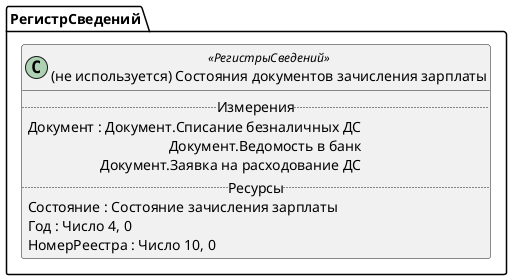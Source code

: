 ﻿@startuml УдалитьСостоянияДокументовЗачисленияЗарплаты
'!include templates.wsd
'..\include templates.wsd
class РегистрСведений.УдалитьСостоянияДокументовЗачисленияЗарплаты as "(не используется) Состояния документов зачисления зарплаты" <<РегистрыСведений>>
{
..Измерения..
Документ : Документ.Списание безналичных ДС\rДокумент.Ведомость в банк\rДокумент.Заявка на расходование ДС
..Ресурсы..
Состояние : Состояние зачисления зарплаты
Год : Число 4, 0
НомерРеестра : Число 10, 0
}
@enduml
